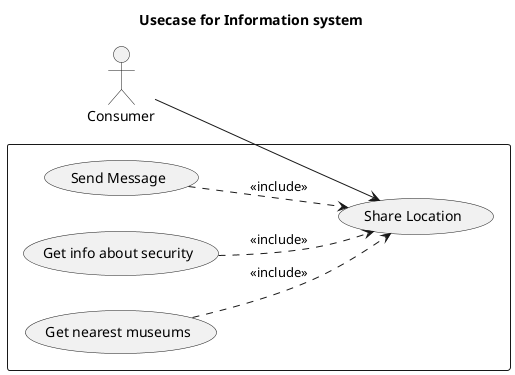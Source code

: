 @startuml 
title Usecase for Information system
left to right direction
skinparam packageStyle rect

actor Consumer

rectangle {
  Consumer --> (Share Location)
  (Send Message) ..> (Share Location) : <<include>>
  (Get info about security) ..> (Share Location) : <<include>>
  (Get nearest museums) ..> (Share Location) : <<include>>
}
@enduml
